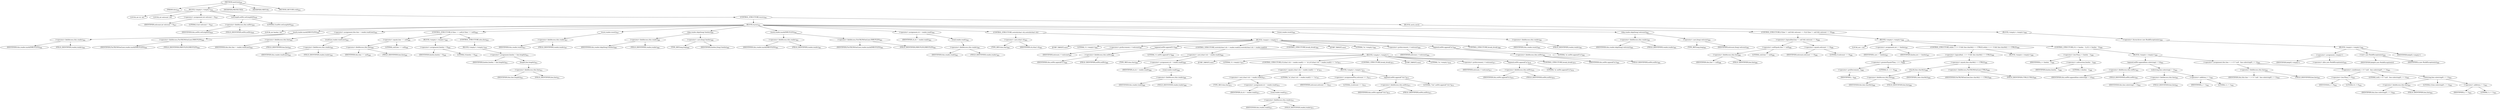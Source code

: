 digraph "nextLine" {  
"2117" [label = <(METHOD,nextLine)<SUB>834</SUB>> ]
"2118" [label = <(PARAM,this)<SUB>834</SUB>> ]
"2119" [label = <(BLOCK,&lt;empty&gt;,&lt;empty&gt;)<SUB>835</SUB>> ]
"2120" [label = <(LOCAL,int ch: int)> ]
"2121" [label = <(LOCAL,int eolcount: int)> ]
"2122" [label = <(&lt;operator&gt;.assignment,int eolcount = 0)<SUB>837</SUB>> ]
"2123" [label = <(IDENTIFIER,eolcount,int eolcount = 0)<SUB>837</SUB>> ]
"2124" [label = <(LITERAL,0,int eolcount = 0)<SUB>837</SUB>> ]
"2125" [label = <(setLength,eolStr.setLength(0))<SUB>839</SUB>> ]
"2126" [label = <(&lt;operator&gt;.fieldAccess,this.eolStr)<SUB>839</SUB>> ]
"2127" [label = <(IDENTIFIER,this,eolStr.setLength(0))<SUB>839</SUB>> ]
"2128" [label = <(FIELD_IDENTIFIER,eolStr,eolStr)<SUB>839</SUB>> ]
"2129" [label = <(LITERAL,0,eolStr.setLength(0))<SUB>839</SUB>> ]
"2130" [label = <(CONTROL_STRUCTURE,try,try)<SUB>841</SUB>> ]
"2131" [label = <(BLOCK,try,try)<SUB>841</SUB>> ]
"2132" [label = <(LOCAL,int linelen: int)> ]
"2133" [label = <(mark,reader.mark(INBUFLEN))<SUB>844</SUB>> ]
"2134" [label = <(&lt;operator&gt;.fieldAccess,this.reader)<SUB>844</SUB>> ]
"2135" [label = <(IDENTIFIER,this,reader.mark(INBUFLEN))<SUB>844</SUB>> ]
"2136" [label = <(FIELD_IDENTIFIER,reader,reader)<SUB>844</SUB>> ]
"2137" [label = <(&lt;operator&gt;.fieldAccess,FixCRLF$OneLiner.INBUFLEN)<SUB>844</SUB>> ]
"2138" [label = <(IDENTIFIER,FixCRLF$OneLiner,reader.mark(INBUFLEN))<SUB>844</SUB>> ]
"2139" [label = <(FIELD_IDENTIFIER,INBUFLEN,INBUFLEN)<SUB>844</SUB>> ]
"2140" [label = <(&lt;operator&gt;.assignment,this.line = reader.readLine())<SUB>845</SUB>> ]
"2141" [label = <(&lt;operator&gt;.fieldAccess,this.line)<SUB>845</SUB>> ]
"2142" [label = <(IDENTIFIER,this,this.line = reader.readLine())<SUB>845</SUB>> ]
"2143" [label = <(FIELD_IDENTIFIER,line,line)<SUB>845</SUB>> ]
"2144" [label = <(readLine,reader.readLine())<SUB>845</SUB>> ]
"2145" [label = <(&lt;operator&gt;.fieldAccess,this.reader)<SUB>845</SUB>> ]
"2146" [label = <(IDENTIFIER,this,reader.readLine())<SUB>845</SUB>> ]
"2147" [label = <(FIELD_IDENTIFIER,reader,reader)<SUB>845</SUB>> ]
"2148" [label = <(CONTROL_STRUCTURE,if (line == null),if (line == null))<SUB>846</SUB>> ]
"2149" [label = <(&lt;operator&gt;.equals,line == null)<SUB>846</SUB>> ]
"2150" [label = <(&lt;operator&gt;.fieldAccess,this.line)<SUB>846</SUB>> ]
"2151" [label = <(IDENTIFIER,this,line == null)<SUB>846</SUB>> ]
"2152" [label = <(FIELD_IDENTIFIER,line,line)<SUB>846</SUB>> ]
"2153" [label = <(LITERAL,null,line == null)<SUB>846</SUB>> ]
"2154" [label = <(BLOCK,&lt;empty&gt;,&lt;empty&gt;)<SUB>846</SUB>> ]
"2155" [label = <(&lt;operator&gt;.assignment,linelen = 0)<SUB>848</SUB>> ]
"2156" [label = <(IDENTIFIER,linelen,linelen = 0)<SUB>848</SUB>> ]
"2157" [label = <(LITERAL,0,linelen = 0)<SUB>848</SUB>> ]
"2158" [label = <(CONTROL_STRUCTURE,else,else)<SUB>850</SUB>> ]
"2159" [label = <(BLOCK,&lt;empty&gt;,&lt;empty&gt;)<SUB>850</SUB>> ]
"2160" [label = <(&lt;operator&gt;.assignment,linelen = line.length())<SUB>851</SUB>> ]
"2161" [label = <(IDENTIFIER,linelen,linelen = line.length())<SUB>851</SUB>> ]
"2162" [label = <(length,line.length())<SUB>851</SUB>> ]
"2163" [label = <(&lt;operator&gt;.fieldAccess,this.line)<SUB>851</SUB>> ]
"2164" [label = <(IDENTIFIER,this,line.length())<SUB>851</SUB>> ]
"2165" [label = <(FIELD_IDENTIFIER,line,line)<SUB>851</SUB>> ]
"2166" [label = <(reset,reader.reset())<SUB>857</SUB>> ]
"2167" [label = <(&lt;operator&gt;.fieldAccess,this.reader)<SUB>857</SUB>> ]
"2168" [label = <(IDENTIFIER,this,reader.reset())<SUB>857</SUB>> ]
"2169" [label = <(FIELD_IDENTIFIER,reader,reader)<SUB>857</SUB>> ]
"2170" [label = <(skip,reader.skip((long) linelen))<SUB>860</SUB>> ]
"2171" [label = <(&lt;operator&gt;.fieldAccess,this.reader)<SUB>860</SUB>> ]
"2172" [label = <(IDENTIFIER,this,reader.skip((long) linelen))<SUB>860</SUB>> ]
"2173" [label = <(FIELD_IDENTIFIER,reader,reader)<SUB>860</SUB>> ]
"2174" [label = <(&lt;operator&gt;.cast,(long) linelen)<SUB>860</SUB>> ]
"2175" [label = <(TYPE_REF,long,long)<SUB>860</SUB>> ]
"2176" [label = <(IDENTIFIER,linelen,(long) linelen)<SUB>860</SUB>> ]
"2177" [label = <(mark,reader.mark(INBUFLEN))<SUB>861</SUB>> ]
"2178" [label = <(&lt;operator&gt;.fieldAccess,this.reader)<SUB>861</SUB>> ]
"2179" [label = <(IDENTIFIER,this,reader.mark(INBUFLEN))<SUB>861</SUB>> ]
"2180" [label = <(FIELD_IDENTIFIER,reader,reader)<SUB>861</SUB>> ]
"2181" [label = <(&lt;operator&gt;.fieldAccess,FixCRLF$OneLiner.INBUFLEN)<SUB>861</SUB>> ]
"2182" [label = <(IDENTIFIER,FixCRLF$OneLiner,reader.mark(INBUFLEN))<SUB>861</SUB>> ]
"2183" [label = <(FIELD_IDENTIFIER,INBUFLEN,INBUFLEN)<SUB>861</SUB>> ]
"2184" [label = <(&lt;operator&gt;.assignment,ch = reader.read())<SUB>862</SUB>> ]
"2185" [label = <(IDENTIFIER,ch,ch = reader.read())<SUB>862</SUB>> ]
"2186" [label = <(read,reader.read())<SUB>862</SUB>> ]
"2187" [label = <(&lt;operator&gt;.fieldAccess,this.reader)<SUB>862</SUB>> ]
"2188" [label = <(IDENTIFIER,this,reader.read())<SUB>862</SUB>> ]
"2189" [label = <(FIELD_IDENTIFIER,reader,reader)<SUB>862</SUB>> ]
"2190" [label = <(CONTROL_STRUCTURE,switch((char) ch),switch((char) ch))> ]
"2191" [label = <(&lt;operator&gt;.cast,(char) ch)<SUB>863</SUB>> ]
"2192" [label = <(TYPE_REF,char,char)<SUB>863</SUB>> ]
"2193" [label = <(IDENTIFIER,ch,(char) ch)<SUB>863</SUB>> ]
"2194" [label = <(BLOCK,&lt;empty&gt;,&lt;empty&gt;)> ]
"2195" [label = <(JUMP_TARGET,case)> ]
"2196" [label = <(LITERAL,'\r',&lt;empty&gt;)<SUB>864</SUB>> ]
"2197" [label = <(&lt;operator&gt;.preIncrement,++eolcount)<SUB>867</SUB>> ]
"2198" [label = <(IDENTIFIER,eolcount,++eolcount)<SUB>867</SUB>> ]
"2199" [label = <(append,eolStr.append('\r'))<SUB>868</SUB>> ]
"2200" [label = <(&lt;operator&gt;.fieldAccess,this.eolStr)<SUB>868</SUB>> ]
"2201" [label = <(IDENTIFIER,this,eolStr.append('\r'))<SUB>868</SUB>> ]
"2202" [label = <(FIELD_IDENTIFIER,eolStr,eolStr)<SUB>868</SUB>> ]
"2203" [label = <(LITERAL,'\r',eolStr.append('\r'))<SUB>868</SUB>> ]
"2204" [label = <(CONTROL_STRUCTURE,switch((char) (ch = reader.read())),switch((char) (ch = reader.read())))> ]
"2205" [label = <(&lt;operator&gt;.cast,(char) (ch = reader.read()))<SUB>869</SUB>> ]
"2206" [label = <(TYPE_REF,char,char)<SUB>869</SUB>> ]
"2207" [label = <(&lt;operator&gt;.assignment,ch = reader.read())<SUB>869</SUB>> ]
"2208" [label = <(IDENTIFIER,ch,ch = reader.read())<SUB>869</SUB>> ]
"2209" [label = <(read,reader.read())<SUB>869</SUB>> ]
"2210" [label = <(&lt;operator&gt;.fieldAccess,this.reader)<SUB>869</SUB>> ]
"2211" [label = <(IDENTIFIER,this,reader.read())<SUB>869</SUB>> ]
"2212" [label = <(FIELD_IDENTIFIER,reader,reader)<SUB>869</SUB>> ]
"2213" [label = <(BLOCK,&lt;empty&gt;,&lt;empty&gt;)> ]
"2214" [label = <(JUMP_TARGET,case)> ]
"2215" [label = <(LITERAL,'\r',&lt;empty&gt;)<SUB>870</SUB>> ]
"2216" [label = <(CONTROL_STRUCTURE,if ((char) (ch = reader.read()) == '\n'),if ((char) (ch = reader.read()) == '\n'))<SUB>871</SUB>> ]
"2217" [label = <(&lt;operator&gt;.equals,(char) (ch = reader.read()) == '\n')<SUB>871</SUB>> ]
"2218" [label = <(&lt;operator&gt;.cast,(char) (ch = reader.read()))<SUB>871</SUB>> ]
"2219" [label = <(TYPE_REF,char,char)<SUB>871</SUB>> ]
"2220" [label = <(&lt;operator&gt;.assignment,ch = reader.read())<SUB>871</SUB>> ]
"2221" [label = <(IDENTIFIER,ch,ch = reader.read())<SUB>871</SUB>> ]
"2222" [label = <(read,reader.read())<SUB>871</SUB>> ]
"2223" [label = <(&lt;operator&gt;.fieldAccess,this.reader)<SUB>871</SUB>> ]
"2224" [label = <(IDENTIFIER,this,reader.read())<SUB>871</SUB>> ]
"2225" [label = <(FIELD_IDENTIFIER,reader,reader)<SUB>871</SUB>> ]
"2226" [label = <(LITERAL,'\n',(char) (ch = reader.read()) == '\n')<SUB>871</SUB>> ]
"2227" [label = <(BLOCK,&lt;empty&gt;,&lt;empty&gt;)<SUB>871</SUB>> ]
"2228" [label = <(&lt;operator&gt;.assignmentPlus,eolcount += 2)<SUB>872</SUB>> ]
"2229" [label = <(IDENTIFIER,eolcount,eolcount += 2)<SUB>872</SUB>> ]
"2230" [label = <(LITERAL,2,eolcount += 2)<SUB>872</SUB>> ]
"2231" [label = <(append,eolStr.append(&quot;\r\n&quot;))<SUB>873</SUB>> ]
"2232" [label = <(&lt;operator&gt;.fieldAccess,this.eolStr)<SUB>873</SUB>> ]
"2233" [label = <(IDENTIFIER,this,eolStr.append(&quot;\r\n&quot;))<SUB>873</SUB>> ]
"2234" [label = <(FIELD_IDENTIFIER,eolStr,eolStr)<SUB>873</SUB>> ]
"2235" [label = <(LITERAL,&quot;\r\n&quot;,eolStr.append(&quot;\r\n&quot;))<SUB>873</SUB>> ]
"2236" [label = <(CONTROL_STRUCTURE,break;,break;)<SUB>875</SUB>> ]
"2237" [label = <(JUMP_TARGET,case)> ]
"2238" [label = <(LITERAL,'\n',&lt;empty&gt;)<SUB>876</SUB>> ]
"2239" [label = <(&lt;operator&gt;.preIncrement,++eolcount)<SUB>877</SUB>> ]
"2240" [label = <(IDENTIFIER,eolcount,++eolcount)<SUB>877</SUB>> ]
"2241" [label = <(append,eolStr.append('\n'))<SUB>878</SUB>> ]
"2242" [label = <(&lt;operator&gt;.fieldAccess,this.eolStr)<SUB>878</SUB>> ]
"2243" [label = <(IDENTIFIER,this,eolStr.append('\n'))<SUB>878</SUB>> ]
"2244" [label = <(FIELD_IDENTIFIER,eolStr,eolStr)<SUB>878</SUB>> ]
"2245" [label = <(LITERAL,'\n',eolStr.append('\n'))<SUB>878</SUB>> ]
"2246" [label = <(CONTROL_STRUCTURE,break;,break;)<SUB>879</SUB>> ]
"2247" [label = <(CONTROL_STRUCTURE,break;,break;)<SUB>881</SUB>> ]
"2248" [label = <(JUMP_TARGET,case)> ]
"2249" [label = <(LITERAL,'\n',&lt;empty&gt;)<SUB>883</SUB>> ]
"2250" [label = <(&lt;operator&gt;.preIncrement,++eolcount)<SUB>884</SUB>> ]
"2251" [label = <(IDENTIFIER,eolcount,++eolcount)<SUB>884</SUB>> ]
"2252" [label = <(append,eolStr.append('\n'))<SUB>885</SUB>> ]
"2253" [label = <(&lt;operator&gt;.fieldAccess,this.eolStr)<SUB>885</SUB>> ]
"2254" [label = <(IDENTIFIER,this,eolStr.append('\n'))<SUB>885</SUB>> ]
"2255" [label = <(FIELD_IDENTIFIER,eolStr,eolStr)<SUB>885</SUB>> ]
"2256" [label = <(LITERAL,'\n',eolStr.append('\n'))<SUB>885</SUB>> ]
"2257" [label = <(CONTROL_STRUCTURE,break;,break;)<SUB>886</SUB>> ]
"2258" [label = <(reset,reader.reset())<SUB>891</SUB>> ]
"2259" [label = <(&lt;operator&gt;.fieldAccess,this.reader)<SUB>891</SUB>> ]
"2260" [label = <(IDENTIFIER,this,reader.reset())<SUB>891</SUB>> ]
"2261" [label = <(FIELD_IDENTIFIER,reader,reader)<SUB>891</SUB>> ]
"2262" [label = <(skip,reader.skip((long) eolcount))<SUB>892</SUB>> ]
"2263" [label = <(&lt;operator&gt;.fieldAccess,this.reader)<SUB>892</SUB>> ]
"2264" [label = <(IDENTIFIER,this,reader.skip((long) eolcount))<SUB>892</SUB>> ]
"2265" [label = <(FIELD_IDENTIFIER,reader,reader)<SUB>892</SUB>> ]
"2266" [label = <(&lt;operator&gt;.cast,(long) eolcount)<SUB>892</SUB>> ]
"2267" [label = <(TYPE_REF,long,long)<SUB>892</SUB>> ]
"2268" [label = <(IDENTIFIER,eolcount,(long) eolcount)<SUB>892</SUB>> ]
"2269" [label = <(CONTROL_STRUCTURE,if (line != null &amp;&amp; eolcount == 0),if (line != null &amp;&amp; eolcount == 0))<SUB>896</SUB>> ]
"2270" [label = <(&lt;operator&gt;.logicalAnd,line != null &amp;&amp; eolcount == 0)<SUB>896</SUB>> ]
"2271" [label = <(&lt;operator&gt;.notEquals,line != null)<SUB>896</SUB>> ]
"2272" [label = <(&lt;operator&gt;.fieldAccess,this.line)<SUB>896</SUB>> ]
"2273" [label = <(IDENTIFIER,this,line != null)<SUB>896</SUB>> ]
"2274" [label = <(FIELD_IDENTIFIER,line,line)<SUB>896</SUB>> ]
"2275" [label = <(LITERAL,null,line != null)<SUB>896</SUB>> ]
"2276" [label = <(&lt;operator&gt;.equals,eolcount == 0)<SUB>896</SUB>> ]
"2277" [label = <(IDENTIFIER,eolcount,eolcount == 0)<SUB>896</SUB>> ]
"2278" [label = <(LITERAL,0,eolcount == 0)<SUB>896</SUB>> ]
"2279" [label = <(BLOCK,&lt;empty&gt;,&lt;empty&gt;)<SUB>896</SUB>> ]
"2280" [label = <(LOCAL,int i: int)> ]
"2281" [label = <(&lt;operator&gt;.assignment,int i = linelen)<SUB>897</SUB>> ]
"2282" [label = <(IDENTIFIER,i,int i = linelen)<SUB>897</SUB>> ]
"2283" [label = <(IDENTIFIER,linelen,int i = linelen)<SUB>897</SUB>> ]
"2284" [label = <(CONTROL_STRUCTURE,while (--i &gt;= 0 &amp;&amp; line.charAt(i) == CTRLZ),while (--i &gt;= 0 &amp;&amp; line.charAt(i) == CTRLZ))<SUB>898</SUB>> ]
"2285" [label = <(&lt;operator&gt;.logicalAnd,--i &gt;= 0 &amp;&amp; line.charAt(i) == CTRLZ)<SUB>898</SUB>> ]
"2286" [label = <(&lt;operator&gt;.greaterEqualsThan,--i &gt;= 0)<SUB>898</SUB>> ]
"2287" [label = <(&lt;operator&gt;.preDecrement,--i)<SUB>898</SUB>> ]
"2288" [label = <(IDENTIFIER,i,--i)<SUB>898</SUB>> ]
"2289" [label = <(LITERAL,0,--i &gt;= 0)<SUB>898</SUB>> ]
"2290" [label = <(&lt;operator&gt;.equals,line.charAt(i) == CTRLZ)<SUB>898</SUB>> ]
"2291" [label = <(charAt,line.charAt(i))<SUB>898</SUB>> ]
"2292" [label = <(&lt;operator&gt;.fieldAccess,this.line)<SUB>898</SUB>> ]
"2293" [label = <(IDENTIFIER,this,line.charAt(i))<SUB>898</SUB>> ]
"2294" [label = <(FIELD_IDENTIFIER,line,line)<SUB>898</SUB>> ]
"2295" [label = <(IDENTIFIER,i,line.charAt(i))<SUB>898</SUB>> ]
"2296" [label = <(&lt;operator&gt;.fieldAccess,FixCRLF$OneLiner.CTRLZ)<SUB>898</SUB>> ]
"2297" [label = <(IDENTIFIER,FixCRLF$OneLiner,line.charAt(i) == CTRLZ)<SUB>898</SUB>> ]
"2298" [label = <(FIELD_IDENTIFIER,CTRLZ,CTRLZ)<SUB>898</SUB>> ]
"2299" [label = <(BLOCK,&lt;empty&gt;,&lt;empty&gt;)<SUB>898</SUB>> ]
"2300" [label = <(CONTROL_STRUCTURE,if (i &lt; linelen - 1),if (i &lt; linelen - 1))<SUB>899</SUB>> ]
"2301" [label = <(&lt;operator&gt;.lessThan,i &lt; linelen - 1)<SUB>899</SUB>> ]
"2302" [label = <(IDENTIFIER,i,i &lt; linelen - 1)<SUB>899</SUB>> ]
"2303" [label = <(&lt;operator&gt;.subtraction,linelen - 1)<SUB>899</SUB>> ]
"2304" [label = <(IDENTIFIER,linelen,linelen - 1)<SUB>899</SUB>> ]
"2305" [label = <(LITERAL,1,linelen - 1)<SUB>899</SUB>> ]
"2306" [label = <(BLOCK,&lt;empty&gt;,&lt;empty&gt;)<SUB>899</SUB>> ]
"2307" [label = <(append,eofStr.append(line.substring(i + 1)))<SUB>902</SUB>> ]
"2308" [label = <(&lt;operator&gt;.fieldAccess,this.eofStr)<SUB>902</SUB>> ]
"2309" [label = <(IDENTIFIER,this,eofStr.append(line.substring(i + 1)))<SUB>902</SUB>> ]
"2310" [label = <(FIELD_IDENTIFIER,eofStr,eofStr)<SUB>902</SUB>> ]
"2311" [label = <(substring,line.substring(i + 1))<SUB>902</SUB>> ]
"2312" [label = <(&lt;operator&gt;.fieldAccess,this.line)<SUB>902</SUB>> ]
"2313" [label = <(IDENTIFIER,this,line.substring(i + 1))<SUB>902</SUB>> ]
"2314" [label = <(FIELD_IDENTIFIER,line,line)<SUB>902</SUB>> ]
"2315" [label = <(&lt;operator&gt;.addition,i + 1)<SUB>902</SUB>> ]
"2316" [label = <(IDENTIFIER,i,i + 1)<SUB>902</SUB>> ]
"2317" [label = <(LITERAL,1,i + 1)<SUB>902</SUB>> ]
"2318" [label = <(&lt;operator&gt;.assignment,this.line = i &lt; 0 ? null : line.substring(0, i + 1))<SUB>903</SUB>> ]
"2319" [label = <(&lt;operator&gt;.fieldAccess,this.line)<SUB>903</SUB>> ]
"2320" [label = <(IDENTIFIER,this,this.line = i &lt; 0 ? null : line.substring(0, i + 1))<SUB>903</SUB>> ]
"2321" [label = <(FIELD_IDENTIFIER,line,line)<SUB>903</SUB>> ]
"2322" [label = <(&lt;operator&gt;.conditional,i &lt; 0 ? null : line.substring(0, i + 1))<SUB>903</SUB>> ]
"2323" [label = <(&lt;operator&gt;.lessThan,i &lt; 0)<SUB>903</SUB>> ]
"2324" [label = <(IDENTIFIER,i,i &lt; 0)<SUB>903</SUB>> ]
"2325" [label = <(LITERAL,0,i &lt; 0)<SUB>903</SUB>> ]
"2326" [label = <(LITERAL,null,i &lt; 0 ? null : line.substring(0, i + 1))<SUB>903</SUB>> ]
"2327" [label = <(substring,line.substring(0, i + 1))<SUB>903</SUB>> ]
"2328" [label = <(&lt;operator&gt;.fieldAccess,this.line)<SUB>903</SUB>> ]
"2329" [label = <(IDENTIFIER,this,line.substring(0, i + 1))<SUB>903</SUB>> ]
"2330" [label = <(FIELD_IDENTIFIER,line,line)<SUB>903</SUB>> ]
"2331" [label = <(LITERAL,0,line.substring(0, i + 1))<SUB>903</SUB>> ]
"2332" [label = <(&lt;operator&gt;.addition,i + 1)<SUB>903</SUB>> ]
"2333" [label = <(IDENTIFIER,i,i + 1)<SUB>903</SUB>> ]
"2334" [label = <(LITERAL,1,i + 1)<SUB>903</SUB>> ]
"2335" [label = <(BLOCK,catch,catch)> ]
"2336" [label = <(BLOCK,&lt;empty&gt;,&lt;empty&gt;)<SUB>908</SUB>> ]
"2337" [label = <(&lt;operator&gt;.throw,throw new BuildException(e);)<SUB>909</SUB>> ]
"2338" [label = <(BLOCK,&lt;empty&gt;,&lt;empty&gt;)<SUB>909</SUB>> ]
"2339" [label = <(&lt;operator&gt;.assignment,&lt;empty&gt;)> ]
"2340" [label = <(IDENTIFIER,$obj43,&lt;empty&gt;)> ]
"2341" [label = <(&lt;operator&gt;.alloc,new BuildException(e))<SUB>909</SUB>> ]
"2342" [label = <(&lt;init&gt;,new BuildException(e))<SUB>909</SUB>> ]
"2343" [label = <(IDENTIFIER,$obj43,new BuildException(e))> ]
"2344" [label = <(IDENTIFIER,e,new BuildException(e))<SUB>909</SUB>> ]
"2345" [label = <(IDENTIFIER,$obj43,&lt;empty&gt;)> ]
"2346" [label = <(MODIFIER,PROTECTED)> ]
"2347" [label = <(MODIFIER,VIRTUAL)> ]
"2348" [label = <(METHOD_RETURN,void)<SUB>834</SUB>> ]
  "2117" -> "2118" 
  "2117" -> "2119" 
  "2117" -> "2346" 
  "2117" -> "2347" 
  "2117" -> "2348" 
  "2119" -> "2120" 
  "2119" -> "2121" 
  "2119" -> "2122" 
  "2119" -> "2125" 
  "2119" -> "2130" 
  "2122" -> "2123" 
  "2122" -> "2124" 
  "2125" -> "2126" 
  "2125" -> "2129" 
  "2126" -> "2127" 
  "2126" -> "2128" 
  "2130" -> "2131" 
  "2130" -> "2335" 
  "2131" -> "2132" 
  "2131" -> "2133" 
  "2131" -> "2140" 
  "2131" -> "2148" 
  "2131" -> "2166" 
  "2131" -> "2170" 
  "2131" -> "2177" 
  "2131" -> "2184" 
  "2131" -> "2190" 
  "2131" -> "2258" 
  "2131" -> "2262" 
  "2131" -> "2269" 
  "2133" -> "2134" 
  "2133" -> "2137" 
  "2134" -> "2135" 
  "2134" -> "2136" 
  "2137" -> "2138" 
  "2137" -> "2139" 
  "2140" -> "2141" 
  "2140" -> "2144" 
  "2141" -> "2142" 
  "2141" -> "2143" 
  "2144" -> "2145" 
  "2145" -> "2146" 
  "2145" -> "2147" 
  "2148" -> "2149" 
  "2148" -> "2154" 
  "2148" -> "2158" 
  "2149" -> "2150" 
  "2149" -> "2153" 
  "2150" -> "2151" 
  "2150" -> "2152" 
  "2154" -> "2155" 
  "2155" -> "2156" 
  "2155" -> "2157" 
  "2158" -> "2159" 
  "2159" -> "2160" 
  "2160" -> "2161" 
  "2160" -> "2162" 
  "2162" -> "2163" 
  "2163" -> "2164" 
  "2163" -> "2165" 
  "2166" -> "2167" 
  "2167" -> "2168" 
  "2167" -> "2169" 
  "2170" -> "2171" 
  "2170" -> "2174" 
  "2171" -> "2172" 
  "2171" -> "2173" 
  "2174" -> "2175" 
  "2174" -> "2176" 
  "2177" -> "2178" 
  "2177" -> "2181" 
  "2178" -> "2179" 
  "2178" -> "2180" 
  "2181" -> "2182" 
  "2181" -> "2183" 
  "2184" -> "2185" 
  "2184" -> "2186" 
  "2186" -> "2187" 
  "2187" -> "2188" 
  "2187" -> "2189" 
  "2190" -> "2191" 
  "2190" -> "2194" 
  "2191" -> "2192" 
  "2191" -> "2193" 
  "2194" -> "2195" 
  "2194" -> "2196" 
  "2194" -> "2197" 
  "2194" -> "2199" 
  "2194" -> "2204" 
  "2194" -> "2247" 
  "2194" -> "2248" 
  "2194" -> "2249" 
  "2194" -> "2250" 
  "2194" -> "2252" 
  "2194" -> "2257" 
  "2197" -> "2198" 
  "2199" -> "2200" 
  "2199" -> "2203" 
  "2200" -> "2201" 
  "2200" -> "2202" 
  "2204" -> "2205" 
  "2204" -> "2213" 
  "2205" -> "2206" 
  "2205" -> "2207" 
  "2207" -> "2208" 
  "2207" -> "2209" 
  "2209" -> "2210" 
  "2210" -> "2211" 
  "2210" -> "2212" 
  "2213" -> "2214" 
  "2213" -> "2215" 
  "2213" -> "2216" 
  "2213" -> "2236" 
  "2213" -> "2237" 
  "2213" -> "2238" 
  "2213" -> "2239" 
  "2213" -> "2241" 
  "2213" -> "2246" 
  "2216" -> "2217" 
  "2216" -> "2227" 
  "2217" -> "2218" 
  "2217" -> "2226" 
  "2218" -> "2219" 
  "2218" -> "2220" 
  "2220" -> "2221" 
  "2220" -> "2222" 
  "2222" -> "2223" 
  "2223" -> "2224" 
  "2223" -> "2225" 
  "2227" -> "2228" 
  "2227" -> "2231" 
  "2228" -> "2229" 
  "2228" -> "2230" 
  "2231" -> "2232" 
  "2231" -> "2235" 
  "2232" -> "2233" 
  "2232" -> "2234" 
  "2239" -> "2240" 
  "2241" -> "2242" 
  "2241" -> "2245" 
  "2242" -> "2243" 
  "2242" -> "2244" 
  "2250" -> "2251" 
  "2252" -> "2253" 
  "2252" -> "2256" 
  "2253" -> "2254" 
  "2253" -> "2255" 
  "2258" -> "2259" 
  "2259" -> "2260" 
  "2259" -> "2261" 
  "2262" -> "2263" 
  "2262" -> "2266" 
  "2263" -> "2264" 
  "2263" -> "2265" 
  "2266" -> "2267" 
  "2266" -> "2268" 
  "2269" -> "2270" 
  "2269" -> "2279" 
  "2270" -> "2271" 
  "2270" -> "2276" 
  "2271" -> "2272" 
  "2271" -> "2275" 
  "2272" -> "2273" 
  "2272" -> "2274" 
  "2276" -> "2277" 
  "2276" -> "2278" 
  "2279" -> "2280" 
  "2279" -> "2281" 
  "2279" -> "2284" 
  "2279" -> "2300" 
  "2281" -> "2282" 
  "2281" -> "2283" 
  "2284" -> "2285" 
  "2284" -> "2299" 
  "2285" -> "2286" 
  "2285" -> "2290" 
  "2286" -> "2287" 
  "2286" -> "2289" 
  "2287" -> "2288" 
  "2290" -> "2291" 
  "2290" -> "2296" 
  "2291" -> "2292" 
  "2291" -> "2295" 
  "2292" -> "2293" 
  "2292" -> "2294" 
  "2296" -> "2297" 
  "2296" -> "2298" 
  "2300" -> "2301" 
  "2300" -> "2306" 
  "2301" -> "2302" 
  "2301" -> "2303" 
  "2303" -> "2304" 
  "2303" -> "2305" 
  "2306" -> "2307" 
  "2306" -> "2318" 
  "2307" -> "2308" 
  "2307" -> "2311" 
  "2308" -> "2309" 
  "2308" -> "2310" 
  "2311" -> "2312" 
  "2311" -> "2315" 
  "2312" -> "2313" 
  "2312" -> "2314" 
  "2315" -> "2316" 
  "2315" -> "2317" 
  "2318" -> "2319" 
  "2318" -> "2322" 
  "2319" -> "2320" 
  "2319" -> "2321" 
  "2322" -> "2323" 
  "2322" -> "2326" 
  "2322" -> "2327" 
  "2323" -> "2324" 
  "2323" -> "2325" 
  "2327" -> "2328" 
  "2327" -> "2331" 
  "2327" -> "2332" 
  "2328" -> "2329" 
  "2328" -> "2330" 
  "2332" -> "2333" 
  "2332" -> "2334" 
  "2335" -> "2336" 
  "2336" -> "2337" 
  "2337" -> "2338" 
  "2338" -> "2339" 
  "2338" -> "2342" 
  "2338" -> "2345" 
  "2339" -> "2340" 
  "2339" -> "2341" 
  "2342" -> "2343" 
  "2342" -> "2344" 
}
